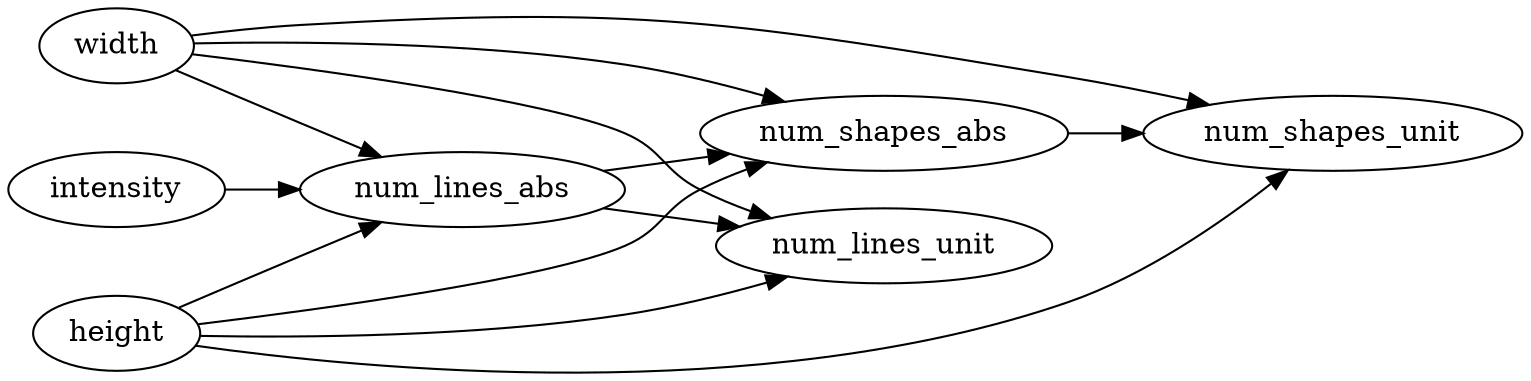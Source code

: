 digraph poisson_line_process {
  rankdir=LR;
  width -> num_lines_abs;
  width -> num_shapes_abs;
  width -> num_lines_unit;
  width -> num_shapes_unit;
  height -> num_lines_abs;
  height -> num_shapes_abs;
  height -> num_lines_unit;
  height -> num_shapes_unit;
  num_lines_abs -> num_lines_unit;
  num_shapes_abs -> num_shapes_unit;
  intensity -> num_lines_abs;
  num_lines_abs -> num_shapes_abs ;}
